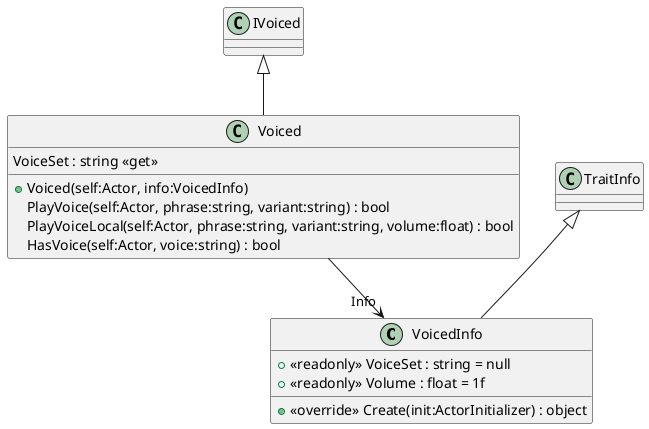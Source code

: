 @startuml
class VoicedInfo {
    + <<readonly>> VoiceSet : string = null
    + <<readonly>> Volume : float = 1f
    + <<override>> Create(init:ActorInitializer) : object
}
class Voiced {
    + Voiced(self:Actor, info:VoicedInfo)
    VoiceSet : string <<get>>
    PlayVoice(self:Actor, phrase:string, variant:string) : bool
    PlayVoiceLocal(self:Actor, phrase:string, variant:string, volume:float) : bool
    HasVoice(self:Actor, voice:string) : bool
}
TraitInfo <|-- VoicedInfo
IVoiced <|-- Voiced
Voiced --> "Info" VoicedInfo
@enduml
